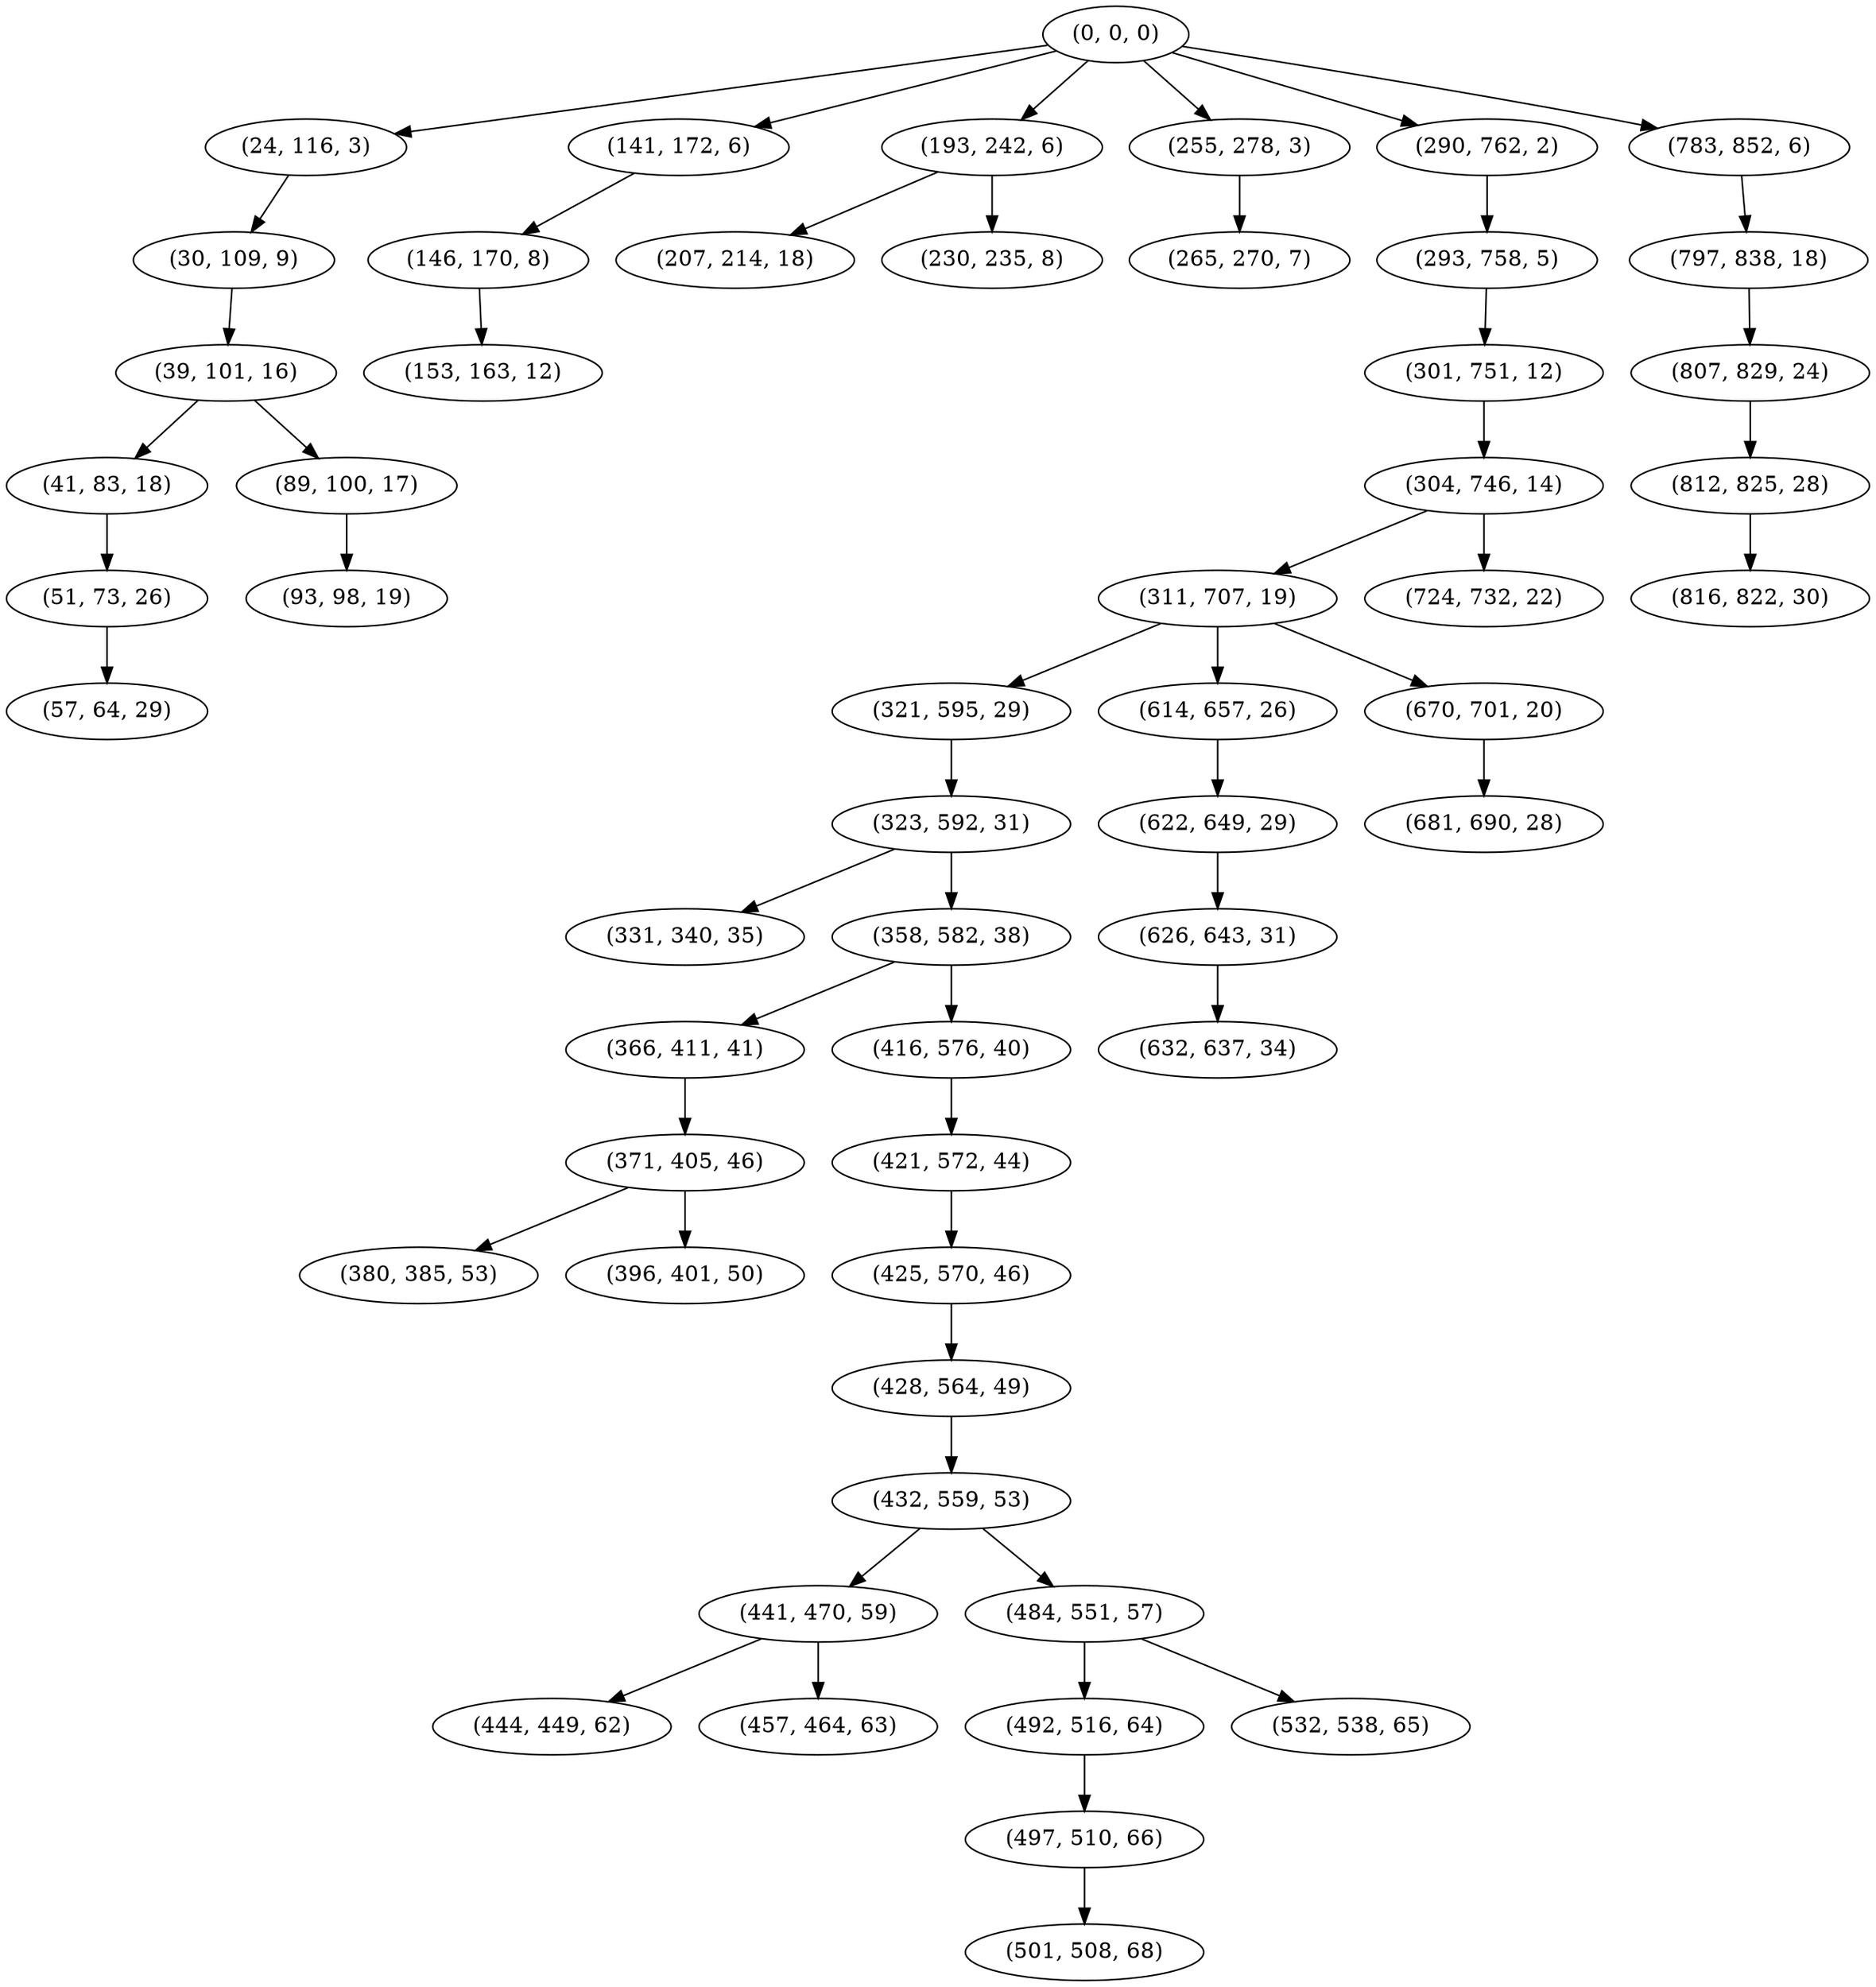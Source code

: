digraph tree {
    "(0, 0, 0)";
    "(24, 116, 3)";
    "(30, 109, 9)";
    "(39, 101, 16)";
    "(41, 83, 18)";
    "(51, 73, 26)";
    "(57, 64, 29)";
    "(89, 100, 17)";
    "(93, 98, 19)";
    "(141, 172, 6)";
    "(146, 170, 8)";
    "(153, 163, 12)";
    "(193, 242, 6)";
    "(207, 214, 18)";
    "(230, 235, 8)";
    "(255, 278, 3)";
    "(265, 270, 7)";
    "(290, 762, 2)";
    "(293, 758, 5)";
    "(301, 751, 12)";
    "(304, 746, 14)";
    "(311, 707, 19)";
    "(321, 595, 29)";
    "(323, 592, 31)";
    "(331, 340, 35)";
    "(358, 582, 38)";
    "(366, 411, 41)";
    "(371, 405, 46)";
    "(380, 385, 53)";
    "(396, 401, 50)";
    "(416, 576, 40)";
    "(421, 572, 44)";
    "(425, 570, 46)";
    "(428, 564, 49)";
    "(432, 559, 53)";
    "(441, 470, 59)";
    "(444, 449, 62)";
    "(457, 464, 63)";
    "(484, 551, 57)";
    "(492, 516, 64)";
    "(497, 510, 66)";
    "(501, 508, 68)";
    "(532, 538, 65)";
    "(614, 657, 26)";
    "(622, 649, 29)";
    "(626, 643, 31)";
    "(632, 637, 34)";
    "(670, 701, 20)";
    "(681, 690, 28)";
    "(724, 732, 22)";
    "(783, 852, 6)";
    "(797, 838, 18)";
    "(807, 829, 24)";
    "(812, 825, 28)";
    "(816, 822, 30)";
    "(0, 0, 0)" -> "(24, 116, 3)";
    "(0, 0, 0)" -> "(141, 172, 6)";
    "(0, 0, 0)" -> "(193, 242, 6)";
    "(0, 0, 0)" -> "(255, 278, 3)";
    "(0, 0, 0)" -> "(290, 762, 2)";
    "(0, 0, 0)" -> "(783, 852, 6)";
    "(24, 116, 3)" -> "(30, 109, 9)";
    "(30, 109, 9)" -> "(39, 101, 16)";
    "(39, 101, 16)" -> "(41, 83, 18)";
    "(39, 101, 16)" -> "(89, 100, 17)";
    "(41, 83, 18)" -> "(51, 73, 26)";
    "(51, 73, 26)" -> "(57, 64, 29)";
    "(89, 100, 17)" -> "(93, 98, 19)";
    "(141, 172, 6)" -> "(146, 170, 8)";
    "(146, 170, 8)" -> "(153, 163, 12)";
    "(193, 242, 6)" -> "(207, 214, 18)";
    "(193, 242, 6)" -> "(230, 235, 8)";
    "(255, 278, 3)" -> "(265, 270, 7)";
    "(290, 762, 2)" -> "(293, 758, 5)";
    "(293, 758, 5)" -> "(301, 751, 12)";
    "(301, 751, 12)" -> "(304, 746, 14)";
    "(304, 746, 14)" -> "(311, 707, 19)";
    "(304, 746, 14)" -> "(724, 732, 22)";
    "(311, 707, 19)" -> "(321, 595, 29)";
    "(311, 707, 19)" -> "(614, 657, 26)";
    "(311, 707, 19)" -> "(670, 701, 20)";
    "(321, 595, 29)" -> "(323, 592, 31)";
    "(323, 592, 31)" -> "(331, 340, 35)";
    "(323, 592, 31)" -> "(358, 582, 38)";
    "(358, 582, 38)" -> "(366, 411, 41)";
    "(358, 582, 38)" -> "(416, 576, 40)";
    "(366, 411, 41)" -> "(371, 405, 46)";
    "(371, 405, 46)" -> "(380, 385, 53)";
    "(371, 405, 46)" -> "(396, 401, 50)";
    "(416, 576, 40)" -> "(421, 572, 44)";
    "(421, 572, 44)" -> "(425, 570, 46)";
    "(425, 570, 46)" -> "(428, 564, 49)";
    "(428, 564, 49)" -> "(432, 559, 53)";
    "(432, 559, 53)" -> "(441, 470, 59)";
    "(432, 559, 53)" -> "(484, 551, 57)";
    "(441, 470, 59)" -> "(444, 449, 62)";
    "(441, 470, 59)" -> "(457, 464, 63)";
    "(484, 551, 57)" -> "(492, 516, 64)";
    "(484, 551, 57)" -> "(532, 538, 65)";
    "(492, 516, 64)" -> "(497, 510, 66)";
    "(497, 510, 66)" -> "(501, 508, 68)";
    "(614, 657, 26)" -> "(622, 649, 29)";
    "(622, 649, 29)" -> "(626, 643, 31)";
    "(626, 643, 31)" -> "(632, 637, 34)";
    "(670, 701, 20)" -> "(681, 690, 28)";
    "(783, 852, 6)" -> "(797, 838, 18)";
    "(797, 838, 18)" -> "(807, 829, 24)";
    "(807, 829, 24)" -> "(812, 825, 28)";
    "(812, 825, 28)" -> "(816, 822, 30)";
}
